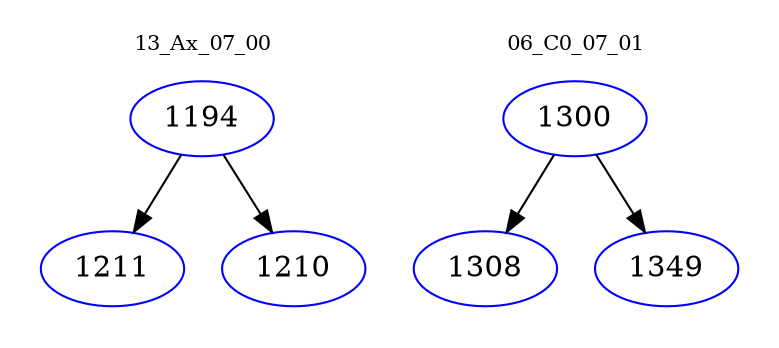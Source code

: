 digraph{
subgraph cluster_0 {
color = white
label = "13_Ax_07_00";
fontsize=10;
T0_1194 [label="1194", color="blue"]
T0_1194 -> T0_1211 [color="black"]
T0_1211 [label="1211", color="blue"]
T0_1194 -> T0_1210 [color="black"]
T0_1210 [label="1210", color="blue"]
}
subgraph cluster_1 {
color = white
label = "06_C0_07_01";
fontsize=10;
T1_1300 [label="1300", color="blue"]
T1_1300 -> T1_1308 [color="black"]
T1_1308 [label="1308", color="blue"]
T1_1300 -> T1_1349 [color="black"]
T1_1349 [label="1349", color="blue"]
}
}
